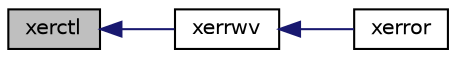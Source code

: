 digraph "xerctl"
{
  edge [fontname="Helvetica",fontsize="10",labelfontname="Helvetica",labelfontsize="10"];
  node [fontname="Helvetica",fontsize="10",shape=record];
  rankdir="LR";
  Node1 [label="xerctl",height=0.2,width=0.4,color="black", fillcolor="grey75", style="filled", fontcolor="black"];
  Node1 -> Node2 [dir="back",color="midnightblue",fontsize="10",style="solid",fontname="Helvetica"];
  Node2 [label="xerrwv",height=0.2,width=0.4,color="black", fillcolor="white", style="filled",URL="$xerror_8f.html#a5188621688f02de8becbd9963b97bf16"];
  Node2 -> Node3 [dir="back",color="midnightblue",fontsize="10",style="solid",fontname="Helvetica"];
  Node3 [label="xerror",height=0.2,width=0.4,color="black", fillcolor="white", style="filled",URL="$xerror_8f.html#ad44a8c4a8c9c7e3e91ead7b5e3acdf57"];
}
